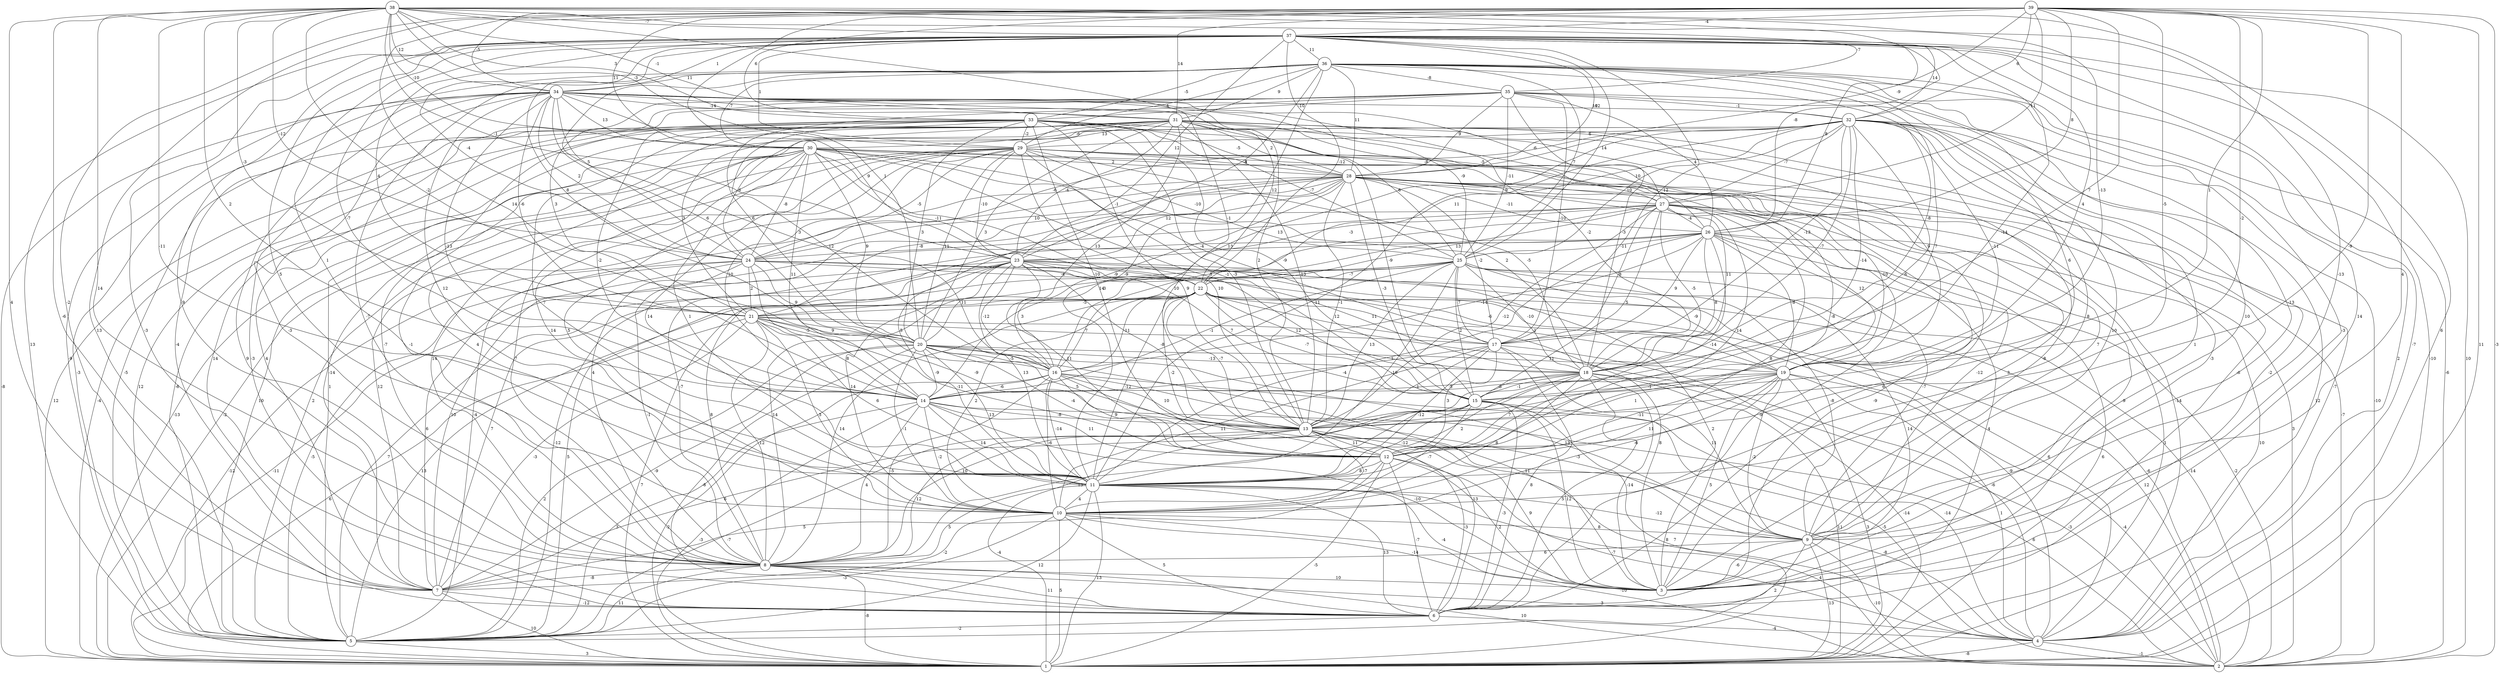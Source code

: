 graph { 
	 fontname="Helvetica,Arial,sans-serif" 
	 node [shape = circle]; 
	 39 -- 1 [label = "11"];
	 39 -- 2 [label = "-3"];
	 39 -- 5 [label = "13"];
	 39 -- 7 [label = "-2"];
	 39 -- 9 [label = "4"];
	 39 -- 11 [label = "-9"];
	 39 -- 13 [label = "-2"];
	 39 -- 14 [label = "14"];
	 39 -- 15 [label = "-5"];
	 39 -- 18 [label = "7"];
	 39 -- 19 [label = "1"];
	 39 -- 20 [label = "1"];
	 39 -- 26 [label = "8"];
	 39 -- 27 [label = "11"];
	 39 -- 28 [label = "-9"];
	 39 -- 30 [label = "11"];
	 39 -- 31 [label = "14"];
	 39 -- 32 [label = "6"];
	 39 -- 33 [label = "6"];
	 39 -- 34 [label = "-5"];
	 39 -- 37 [label = "-4"];
	 38 -- 4 [label = "6"];
	 38 -- 6 [label = "-6"];
	 38 -- 7 [label = "4"];
	 38 -- 8 [label = "14"];
	 38 -- 9 [label = "-13"];
	 38 -- 11 [label = "-11"];
	 38 -- 13 [label = "-1"];
	 38 -- 14 [label = "2"];
	 38 -- 16 [label = "-2"];
	 38 -- 19 [label = "-13"];
	 38 -- 21 [label = "-3"];
	 38 -- 23 [label = "-1"];
	 38 -- 24 [label = "-12"];
	 38 -- 26 [label = "-8"];
	 38 -- 29 [label = "-3"];
	 38 -- 30 [label = "-10"];
	 38 -- 31 [label = "-1"];
	 38 -- 33 [label = "3"];
	 38 -- 34 [label = "12"];
	 38 -- 35 [label = "-7"];
	 38 -- 37 [label = "-7"];
	 37 -- 1 [label = "-10"];
	 37 -- 2 [label = "10"];
	 37 -- 3 [label = "14"];
	 37 -- 4 [label = "-7"];
	 37 -- 5 [label = "13"];
	 37 -- 6 [label = "-3"];
	 37 -- 8 [label = "9"];
	 37 -- 10 [label = "5"];
	 37 -- 11 [label = "1"];
	 37 -- 13 [label = "-14"];
	 37 -- 14 [label = "-7"];
	 37 -- 17 [label = "12"];
	 37 -- 19 [label = "4"];
	 37 -- 20 [label = "8"];
	 37 -- 21 [label = "4"];
	 37 -- 22 [label = "-12"];
	 37 -- 23 [label = "12"];
	 37 -- 24 [label = "-4"];
	 37 -- 25 [label = "14"];
	 37 -- 26 [label = "8"];
	 37 -- 28 [label = "-12"];
	 37 -- 29 [label = "1"];
	 37 -- 32 [label = "14"];
	 37 -- 34 [label = "1"];
	 37 -- 36 [label = "11"];
	 36 -- 2 [label = "-6"];
	 36 -- 3 [label = "-3"];
	 36 -- 4 [label = "2"];
	 36 -- 5 [label = "-9"];
	 36 -- 8 [label = "-7"];
	 36 -- 9 [label = "-13"];
	 36 -- 11 [label = "-9"];
	 36 -- 12 [label = "6"];
	 36 -- 13 [label = "7"];
	 36 -- 18 [label = "-8"];
	 36 -- 23 [label = "8"];
	 36 -- 24 [label = "5"];
	 36 -- 25 [label = "7"];
	 36 -- 28 [label = "11"];
	 36 -- 29 [label = "4"];
	 36 -- 30 [label = "-7"];
	 36 -- 31 [label = "9"];
	 36 -- 33 [label = "-5"];
	 36 -- 34 [label = "11"];
	 36 -- 35 [label = "-8"];
	 35 -- 3 [label = "1"];
	 35 -- 5 [label = "-5"];
	 35 -- 6 [label = "-3"];
	 35 -- 9 [label = "10"];
	 35 -- 17 [label = "-10"];
	 35 -- 18 [label = "-3"];
	 35 -- 20 [label = "6"];
	 35 -- 21 [label = "3"];
	 35 -- 25 [label = "-11"];
	 35 -- 26 [label = "4"];
	 35 -- 28 [label = "9"];
	 35 -- 32 [label = "-1"];
	 35 -- 33 [label = "-10"];
	 34 -- 1 [label = "-8"];
	 34 -- 5 [label = "-3"];
	 34 -- 6 [label = "9"];
	 34 -- 7 [label = "-4"];
	 34 -- 8 [label = "-3"];
	 34 -- 11 [label = "12"];
	 34 -- 13 [label = "2"];
	 34 -- 14 [label = "-13"];
	 34 -- 16 [label = "3"];
	 34 -- 18 [label = "-2"];
	 34 -- 20 [label = "6"];
	 34 -- 21 [label = "-6"];
	 34 -- 22 [label = "12"];
	 34 -- 23 [label = "9"];
	 34 -- 24 [label = "2"];
	 34 -- 25 [label = "-9"];
	 34 -- 27 [label = "-6"];
	 34 -- 30 [label = "13"];
	 34 -- 31 [label = "-14"];
	 34 -- 32 [label = "10"];
	 33 -- 1 [label = "12"];
	 33 -- 3 [label = "-8"];
	 33 -- 5 [label = "12"];
	 33 -- 7 [label = "14"];
	 33 -- 8 [label = "-7"];
	 33 -- 12 [label = "-3"];
	 33 -- 13 [label = "-3"];
	 33 -- 14 [label = "-2"];
	 33 -- 15 [label = "-9"];
	 33 -- 16 [label = "12"];
	 33 -- 20 [label = "3"];
	 33 -- 22 [label = "-1"];
	 33 -- 25 [label = "-7"];
	 33 -- 27 [label = "-8"];
	 33 -- 28 [label = "-5"];
	 33 -- 29 [label = "-2"];
	 32 -- 1 [label = "12"];
	 32 -- 2 [label = "-10"];
	 32 -- 3 [label = "-3"];
	 32 -- 5 [label = "1"];
	 32 -- 6 [label = "-2"];
	 32 -- 8 [label = "4"];
	 32 -- 9 [label = "10"];
	 32 -- 10 [label = "8"];
	 32 -- 11 [label = "-11"];
	 32 -- 13 [label = "6"];
	 32 -- 15 [label = "-14"];
	 32 -- 16 [label = "13"];
	 32 -- 17 [label = "-13"];
	 32 -- 18 [label = "-7"];
	 32 -- 19 [label = "-11"];
	 32 -- 22 [label = "11"];
	 32 -- 24 [label = "-6"];
	 32 -- 25 [label = "10"];
	 32 -- 27 [label = "-7"];
	 32 -- 29 [label = "6"];
	 31 -- 1 [label = "-4"];
	 31 -- 4 [label = "-7"];
	 31 -- 5 [label = "-6"];
	 31 -- 6 [label = "-6"];
	 31 -- 7 [label = "4"];
	 31 -- 8 [label = "-1"];
	 31 -- 11 [label = "7"];
	 31 -- 13 [label = "13"];
	 31 -- 15 [label = "-9"];
	 31 -- 16 [label = "13"];
	 31 -- 19 [label = "9"];
	 31 -- 20 [label = "3"];
	 31 -- 21 [label = "3"];
	 31 -- 23 [label = "-4"];
	 31 -- 24 [label = "6"];
	 31 -- 25 [label = "6"];
	 31 -- 26 [label = "10"];
	 31 -- 27 [label = "-5"];
	 31 -- 28 [label = "2"];
	 31 -- 29 [label = "13"];
	 31 -- 30 [label = "-6"];
	 30 -- 1 [label = "-13"];
	 30 -- 2 [label = "-7"];
	 30 -- 5 [label = "10"];
	 30 -- 6 [label = "6"];
	 30 -- 7 [label = "-14"];
	 30 -- 8 [label = "7"];
	 30 -- 10 [label = "14"];
	 30 -- 11 [label = "1"];
	 30 -- 13 [label = "9"];
	 30 -- 14 [label = "11"];
	 30 -- 15 [label = "5"];
	 30 -- 17 [label = "-4"];
	 30 -- 18 [label = "2"];
	 30 -- 20 [label = "9"];
	 30 -- 22 [label = "-11"];
	 30 -- 24 [label = "-8"];
	 30 -- 28 [label = "2"];
	 29 -- 1 [label = "-2"];
	 29 -- 3 [label = "3"];
	 29 -- 4 [label = "-14"];
	 29 -- 5 [label = "2"];
	 29 -- 8 [label = "14"];
	 29 -- 9 [label = "7"];
	 29 -- 10 [label = "5"];
	 29 -- 11 [label = "14"];
	 29 -- 13 [label = "10"];
	 29 -- 14 [label = "10"];
	 29 -- 15 [label = "-1"];
	 29 -- 18 [label = "-5"];
	 29 -- 20 [label = "11"];
	 29 -- 23 [label = "-10"];
	 29 -- 24 [label = "-5"];
	 29 -- 25 [label = "-10"];
	 29 -- 28 [label = "-1"];
	 28 -- 2 [label = "3"];
	 28 -- 5 [label = "-4"];
	 28 -- 6 [label = "-9"];
	 28 -- 7 [label = "12"];
	 28 -- 8 [label = "4"];
	 28 -- 11 [label = "5"];
	 28 -- 12 [label = "-8"];
	 28 -- 13 [label = "-1"];
	 28 -- 15 [label = "-3"];
	 28 -- 16 [label = "-9"];
	 28 -- 17 [label = "-2"];
	 28 -- 18 [label = "11"];
	 28 -- 19 [label = "-10"];
	 28 -- 21 [label = "-8"];
	 28 -- 23 [label = "12"];
	 28 -- 24 [label = "10"];
	 28 -- 26 [label = "-11"];
	 28 -- 27 [label = "9"];
	 27 -- 1 [label = "1"];
	 27 -- 3 [label = "-9"];
	 27 -- 6 [label = "-9"];
	 27 -- 8 [label = "-7"];
	 27 -- 9 [label = "-12"];
	 27 -- 10 [label = "8"];
	 27 -- 12 [label = "14"];
	 27 -- 13 [label = "-12"];
	 27 -- 15 [label = "5"];
	 27 -- 16 [label = "10"];
	 27 -- 17 [label = "8"];
	 27 -- 18 [label = "-5"];
	 27 -- 19 [label = "12"];
	 27 -- 22 [label = "13"];
	 27 -- 23 [label = "-3"];
	 27 -- 24 [label = "13"];
	 27 -- 26 [label = "-4"];
	 26 -- 1 [label = "6"];
	 26 -- 4 [label = "10"];
	 26 -- 5 [label = "-12"];
	 26 -- 6 [label = "4"];
	 26 -- 7 [label = "10"];
	 26 -- 9 [label = "-7"];
	 26 -- 11 [label = "1"];
	 26 -- 12 [label = "-14"];
	 26 -- 14 [label = "3"];
	 26 -- 16 [label = "-14"];
	 26 -- 17 [label = "9"];
	 26 -- 18 [label = "8"];
	 26 -- 19 [label = "-8"];
	 26 -- 25 [label = "-11"];
	 25 -- 2 [label = "-2"];
	 25 -- 3 [label = "14"];
	 25 -- 5 [label = "5"];
	 25 -- 8 [label = "14"];
	 25 -- 9 [label = "-8"];
	 25 -- 11 [label = "-10"];
	 25 -- 13 [label = "13"];
	 25 -- 14 [label = "-1"];
	 25 -- 15 [label = "2"];
	 25 -- 17 [label = "7"];
	 25 -- 18 [label = "-10"];
	 25 -- 19 [label = "-9"];
	 25 -- 21 [label = "14"];
	 25 -- 22 [label = "-7"];
	 24 -- 1 [label = "-12"];
	 24 -- 2 [label = "-6"];
	 24 -- 4 [label = "6"];
	 24 -- 5 [label = "-5"];
	 24 -- 7 [label = "6"];
	 24 -- 8 [label = "-1"];
	 24 -- 14 [label = "-5"];
	 24 -- 19 [label = "-6"];
	 24 -- 20 [label = "9"];
	 24 -- 21 [label = "2"];
	 24 -- 22 [label = "-4"];
	 23 -- 1 [label = "-11"];
	 23 -- 2 [label = "-14"];
	 23 -- 3 [label = "2"];
	 23 -- 5 [label = "7"];
	 23 -- 7 [label = "7"];
	 23 -- 8 [label = "8"];
	 23 -- 10 [label = "14"];
	 23 -- 11 [label = "13"];
	 23 -- 12 [label = "11"];
	 23 -- 13 [label = "-8"];
	 23 -- 15 [label = "7"];
	 23 -- 16 [label = "-12"];
	 23 -- 18 [label = "11"];
	 23 -- 20 [label = "11"];
	 23 -- 22 [label = "-10"];
	 22 -- 1 [label = "7"];
	 22 -- 2 [label = "12"];
	 22 -- 3 [label = "8"];
	 22 -- 4 [label = "-9"];
	 22 -- 5 [label = "13"];
	 22 -- 8 [label = "14"];
	 22 -- 10 [label = "2"];
	 22 -- 11 [label = "-12"];
	 22 -- 12 [label = "-2"];
	 22 -- 13 [label = "-7"];
	 22 -- 15 [label = "-7"];
	 22 -- 16 [label = "-11"];
	 22 -- 17 [label = "12"];
	 22 -- 18 [label = "12"];
	 22 -- 19 [label = "-1"];
	 22 -- 21 [label = "-5"];
	 21 -- 1 [label = "6"];
	 21 -- 4 [label = "-6"];
	 21 -- 7 [label = "-3"];
	 21 -- 8 [label = "12"];
	 21 -- 10 [label = "3"];
	 21 -- 11 [label = "6"];
	 21 -- 12 [label = "-11"];
	 21 -- 13 [label = "-9"];
	 21 -- 14 [label = "8"];
	 21 -- 17 [label = "7"];
	 21 -- 20 [label = "9"];
	 20 -- 3 [label = "11"];
	 20 -- 5 [label = "2"];
	 20 -- 6 [label = "-8"];
	 20 -- 7 [label = "-9"];
	 20 -- 9 [label = "13"];
	 20 -- 10 [label = "-1"];
	 20 -- 11 [label = "13"];
	 20 -- 12 [label = "-4"];
	 20 -- 13 [label = "5"];
	 20 -- 14 [label = "-9"];
	 20 -- 16 [label = "-5"];
	 20 -- 18 [label = "-13"];
	 20 -- 19 [label = "11"];
	 19 -- 1 [label = "3"];
	 19 -- 2 [label = "-4"];
	 19 -- 3 [label = "5"];
	 19 -- 4 [label = "1"];
	 19 -- 9 [label = "-2"];
	 19 -- 10 [label = "-6"];
	 19 -- 11 [label = "11"];
	 19 -- 12 [label = "-11"];
	 19 -- 13 [label = "1"];
	 19 -- 14 [label = "-8"];
	 19 -- 15 [label = "-1"];
	 18 -- 1 [label = "11"];
	 18 -- 2 [label = "-3"];
	 18 -- 3 [label = "-14"];
	 18 -- 6 [label = "5"];
	 18 -- 8 [label = "10"];
	 18 -- 10 [label = "8"];
	 18 -- 11 [label = "2"];
	 18 -- 12 [label = "7"];
	 18 -- 14 [label = "-5"];
	 18 -- 15 [label = "-1"];
	 17 -- 1 [label = "-14"];
	 17 -- 6 [label = "8"];
	 17 -- 9 [label = "11"];
	 17 -- 10 [label = "11"];
	 17 -- 11 [label = "-12"];
	 17 -- 12 [label = "3"];
	 17 -- 13 [label = "1"];
	 17 -- 14 [label = "-4"];
	 16 -- 1 [label = "-2"];
	 16 -- 4 [label = "-14"];
	 16 -- 6 [label = "13"];
	 16 -- 8 [label = "-5"];
	 16 -- 9 [label = "-3"];
	 16 -- 10 [label = "-6"];
	 16 -- 11 [label = "-14"];
	 16 -- 12 [label = "9"];
	 16 -- 13 [label = "10"];
	 16 -- 14 [label = "-6"];
	 15 -- 1 [label = "7"];
	 15 -- 3 [label = "12"];
	 15 -- 4 [label = "-5"];
	 15 -- 6 [label = "-3"];
	 15 -- 7 [label = "6"];
	 15 -- 8 [label = "13"];
	 15 -- 10 [label = "-7"];
	 15 -- 11 [label = "-12"];
	 14 -- 1 [label = "-3"];
	 14 -- 2 [label = "6"];
	 14 -- 3 [label = "-10"];
	 14 -- 5 [label = "3"];
	 14 -- 8 [label = "4"];
	 14 -- 10 [label = "-2"];
	 14 -- 11 [label = "14"];
	 14 -- 12 [label = "11"];
	 14 -- 13 [label = "-8"];
	 13 -- 1 [label = "-4"];
	 13 -- 2 [label = "-8"];
	 13 -- 3 [label = "9"];
	 13 -- 4 [label = "8"];
	 13 -- 5 [label = "-7"];
	 13 -- 6 [label = "-3"];
	 13 -- 8 [label = "12"];
	 13 -- 10 [label = "-7"];
	 13 -- 12 [label = "11"];
	 12 -- 1 [label = "-5"];
	 12 -- 3 [label = "2"];
	 12 -- 4 [label = "-7"];
	 12 -- 6 [label = "-7"];
	 12 -- 7 [label = "5"];
	 12 -- 11 [label = "8"];
	 11 -- 1 [label = "13"];
	 11 -- 2 [label = "4"];
	 11 -- 3 [label = "-4"];
	 11 -- 5 [label = "12"];
	 11 -- 6 [label = "13"];
	 11 -- 8 [label = "5"];
	 11 -- 9 [label = "-12"];
	 11 -- 10 [label = "4"];
	 10 -- 1 [label = "5"];
	 10 -- 2 [label = "-10"];
	 10 -- 3 [label = "-14"];
	 10 -- 5 [label = "-3"];
	 10 -- 6 [label = "5"];
	 10 -- 7 [label = "-2"];
	 10 -- 9 [label = "8"];
	 9 -- 1 [label = "13"];
	 9 -- 2 [label = "-10"];
	 9 -- 3 [label = "-6"];
	 9 -- 5 [label = "2"];
	 9 -- 8 [label = "6"];
	 8 -- 1 [label = "-8"];
	 8 -- 2 [label = "10"];
	 8 -- 3 [label = "10"];
	 8 -- 4 [label = "3"];
	 8 -- 5 [label = "11"];
	 8 -- 6 [label = "11"];
	 8 -- 7 [label = "-8"];
	 7 -- 1 [label = "10"];
	 7 -- 6 [label = "-12"];
	 6 -- 4 [label = "-4"];
	 6 -- 5 [label = "-2"];
	 5 -- 1 [label = "3"];
	 4 -- 1 [label = "-8"];
	 4 -- 2 [label = "-1"];
	 1;
	 2;
	 3;
	 4;
	 5;
	 6;
	 7;
	 8;
	 9;
	 10;
	 11;
	 12;
	 13;
	 14;
	 15;
	 16;
	 17;
	 18;
	 19;
	 20;
	 21;
	 22;
	 23;
	 24;
	 25;
	 26;
	 27;
	 28;
	 29;
	 30;
	 31;
	 32;
	 33;
	 34;
	 35;
	 36;
	 37;
	 38;
	 39;
}
